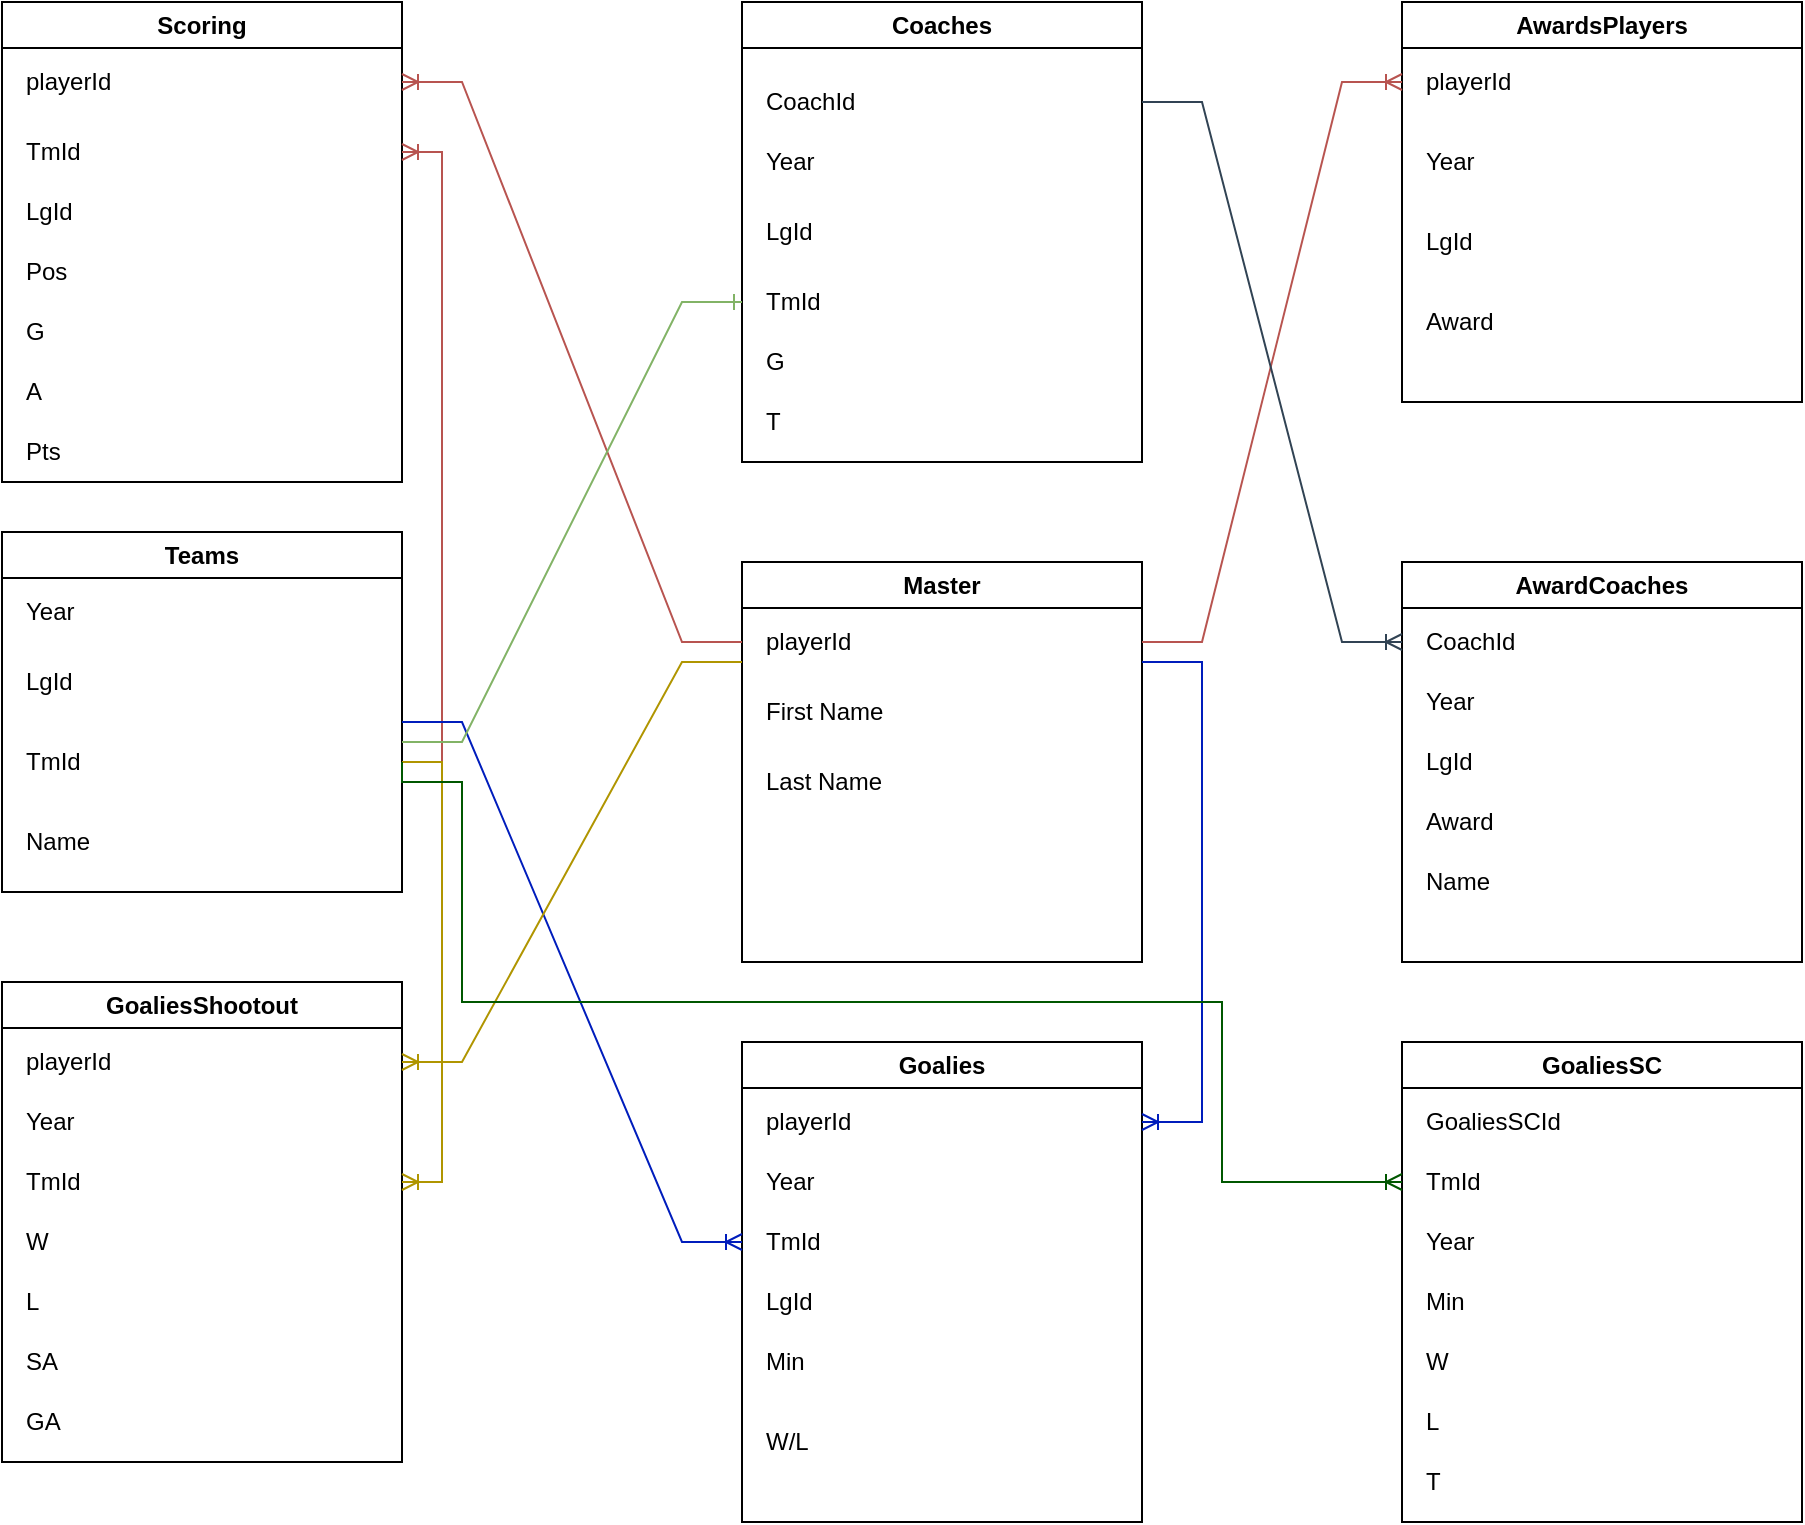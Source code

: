<mxfile version="20.7.4" type="github">
  <diagram name="Page-1" id="9f46799a-70d6-7492-0946-bef42562c5a5">
    <mxGraphModel dx="1468" dy="811" grid="1" gridSize="10" guides="1" tooltips="1" connect="1" arrows="1" fold="1" page="1" pageScale="1" pageWidth="1100" pageHeight="850" background="none" math="0" shadow="0">
      <root>
        <mxCell id="0" />
        <mxCell id="1" parent="0" />
        <mxCell id="FBrM-DPrrFomyVaTWnfu-20" value="Scoring" style="swimlane;whiteSpace=wrap;html=1;" parent="1" vertex="1">
          <mxGeometry x="80" y="70" width="200" height="240" as="geometry" />
        </mxCell>
        <mxCell id="FBrM-DPrrFomyVaTWnfu-21" value="playerId" style="text;html=1;strokeColor=none;fillColor=none;align=left;verticalAlign=middle;whiteSpace=wrap;rounded=0;spacingLeft=10;" parent="FBrM-DPrrFomyVaTWnfu-20" vertex="1">
          <mxGeometry y="20" width="200" height="40" as="geometry" />
        </mxCell>
        <mxCell id="FBrM-DPrrFomyVaTWnfu-22" value="TmId" style="text;html=1;strokeColor=none;fillColor=none;align=left;verticalAlign=middle;whiteSpace=wrap;rounded=0;spacingLeft=10;" parent="FBrM-DPrrFomyVaTWnfu-20" vertex="1">
          <mxGeometry y="60" width="200" height="30" as="geometry" />
        </mxCell>
        <mxCell id="FBrM-DPrrFomyVaTWnfu-23" value="LgId" style="text;html=1;strokeColor=none;fillColor=none;align=left;verticalAlign=middle;whiteSpace=wrap;rounded=0;spacingLeft=10;" parent="FBrM-DPrrFomyVaTWnfu-20" vertex="1">
          <mxGeometry y="90" width="200" height="30" as="geometry" />
        </mxCell>
        <mxCell id="FBrM-DPrrFomyVaTWnfu-24" value="Pos&lt;span style=&quot;color: rgba(0, 0, 0, 0); font-family: monospace; font-size: 0px;&quot;&gt;%3CmxGraphModel%3E%3Croot%3E%3CmxCell%20id%3D%220%22%2F%3E%3CmxCell%20id%3D%221%22%20parent%3D%220%22%2F%3E%3CmxCell%20id%3D%222%22%20value%3D%22LgId%22%20style%3D%22text%3Bhtml%3D1%3BstrokeColor%3Dnone%3BfillColor%3Dnone%3Balign%3Dleft%3BverticalAlign%3Dmiddle%3BwhiteSpace%3Dwrap%3Brounded%3D0%3BspacingLeft%3D10%3B%22%20vertex%3D%221%22%20parent%3D%221%22%3E%3CmxGeometry%20x%3D%2280%22%20y%3D%22160%22%20width%3D%22200%22%20height%3D%2230%22%20as%3D%22geometry%22%2F%3E%3C%2FmxCell%3E%3C%2Froot%3E%3C%2FmxGraphModel%3E&lt;/span&gt;" style="text;html=1;strokeColor=none;fillColor=none;align=left;verticalAlign=middle;whiteSpace=wrap;rounded=0;spacingLeft=10;" parent="FBrM-DPrrFomyVaTWnfu-20" vertex="1">
          <mxGeometry y="120" width="200" height="30" as="geometry" />
        </mxCell>
        <mxCell id="FBrM-DPrrFomyVaTWnfu-25" value="G" style="text;html=1;strokeColor=none;fillColor=none;align=left;verticalAlign=middle;whiteSpace=wrap;rounded=0;spacingLeft=10;" parent="FBrM-DPrrFomyVaTWnfu-20" vertex="1">
          <mxGeometry y="150" width="200" height="30" as="geometry" />
        </mxCell>
        <mxCell id="FBrM-DPrrFomyVaTWnfu-26" value="A" style="text;html=1;strokeColor=none;fillColor=none;align=left;verticalAlign=middle;whiteSpace=wrap;rounded=0;spacingLeft=10;" parent="FBrM-DPrrFomyVaTWnfu-20" vertex="1">
          <mxGeometry y="180" width="200" height="30" as="geometry" />
        </mxCell>
        <mxCell id="FBrM-DPrrFomyVaTWnfu-27" value="Pts" style="text;html=1;strokeColor=none;fillColor=none;align=left;verticalAlign=middle;whiteSpace=wrap;rounded=0;spacingLeft=10;" parent="FBrM-DPrrFomyVaTWnfu-20" vertex="1">
          <mxGeometry y="210" width="200" height="30" as="geometry" />
        </mxCell>
        <mxCell id="FBrM-DPrrFomyVaTWnfu-28" value="" style="edgeStyle=orthogonalEdgeStyle;fontSize=12;html=1;endArrow=ERoneToMany;rounded=0;entryX=1;entryY=0.5;entryDx=0;entryDy=0;exitX=1;exitY=0.5;exitDx=0;exitDy=0;fillColor=#f8cecc;strokeColor=#b85450;" parent="1" source="FBrM-DPrrFomyVaTWnfu-32" target="FBrM-DPrrFomyVaTWnfu-22" edge="1">
          <mxGeometry width="100" height="100" relative="1" as="geometry">
            <mxPoint x="280" y="480" as="sourcePoint" />
            <mxPoint x="100" y="340" as="targetPoint" />
            <Array as="points">
              <mxPoint x="300" y="450" />
              <mxPoint x="300" y="145" />
            </Array>
          </mxGeometry>
        </mxCell>
        <mxCell id="FBrM-DPrrFomyVaTWnfu-29" value="Teams" style="swimlane;whiteSpace=wrap;html=1;" parent="1" vertex="1">
          <mxGeometry x="80" y="335" width="200" height="180" as="geometry">
            <mxRectangle x="80" y="370" width="80" height="30" as="alternateBounds" />
          </mxGeometry>
        </mxCell>
        <mxCell id="FBrM-DPrrFomyVaTWnfu-30" value="Year" style="text;html=1;strokeColor=none;fillColor=none;align=left;verticalAlign=middle;whiteSpace=wrap;rounded=0;spacingLeft=10;" parent="FBrM-DPrrFomyVaTWnfu-29" vertex="1">
          <mxGeometry y="20" width="200" height="40" as="geometry" />
        </mxCell>
        <mxCell id="FBrM-DPrrFomyVaTWnfu-31" value="LgId" style="text;html=1;strokeColor=none;fillColor=none;align=left;verticalAlign=middle;whiteSpace=wrap;rounded=0;spacingLeft=10;" parent="FBrM-DPrrFomyVaTWnfu-29" vertex="1">
          <mxGeometry y="55" width="200" height="40" as="geometry" />
        </mxCell>
        <mxCell id="FBrM-DPrrFomyVaTWnfu-32" value="TmId" style="text;html=1;strokeColor=none;fillColor=none;align=left;verticalAlign=middle;whiteSpace=wrap;rounded=0;spacingLeft=10;" parent="FBrM-DPrrFomyVaTWnfu-29" vertex="1">
          <mxGeometry y="95" width="200" height="40" as="geometry" />
        </mxCell>
        <mxCell id="FBrM-DPrrFomyVaTWnfu-33" value="Name" style="text;html=1;strokeColor=none;fillColor=none;align=left;verticalAlign=middle;whiteSpace=wrap;rounded=0;spacingLeft=10;" parent="FBrM-DPrrFomyVaTWnfu-29" vertex="1">
          <mxGeometry y="135" width="200" height="40" as="geometry" />
        </mxCell>
        <mxCell id="FBrM-DPrrFomyVaTWnfu-34" value="Master" style="swimlane;whiteSpace=wrap;html=1;" parent="1" vertex="1">
          <mxGeometry x="450" y="350" width="200" height="200" as="geometry" />
        </mxCell>
        <mxCell id="FBrM-DPrrFomyVaTWnfu-35" value="playerId" style="text;html=1;strokeColor=none;fillColor=none;align=left;verticalAlign=middle;whiteSpace=wrap;rounded=0;spacingLeft=10;" parent="FBrM-DPrrFomyVaTWnfu-34" vertex="1">
          <mxGeometry y="20" width="200" height="40" as="geometry" />
        </mxCell>
        <mxCell id="FBrM-DPrrFomyVaTWnfu-36" value="First Name" style="text;html=1;strokeColor=none;fillColor=none;align=left;verticalAlign=middle;whiteSpace=wrap;rounded=0;spacingLeft=10;" parent="FBrM-DPrrFomyVaTWnfu-34" vertex="1">
          <mxGeometry y="55" width="200" height="40" as="geometry" />
        </mxCell>
        <mxCell id="FBrM-DPrrFomyVaTWnfu-37" value="Last Name" style="text;html=1;strokeColor=none;fillColor=none;align=left;verticalAlign=middle;whiteSpace=wrap;rounded=0;spacingLeft=10;" parent="FBrM-DPrrFomyVaTWnfu-34" vertex="1">
          <mxGeometry y="90" width="200" height="40" as="geometry" />
        </mxCell>
        <mxCell id="FBrM-DPrrFomyVaTWnfu-38" value="" style="edgeStyle=entityRelationEdgeStyle;fontSize=12;html=1;endArrow=ERoneToMany;rounded=0;entryX=1;entryY=0.5;entryDx=0;entryDy=0;exitX=0;exitY=0.5;exitDx=0;exitDy=0;fillColor=#f8cecc;strokeColor=#b85450;" parent="1" source="FBrM-DPrrFomyVaTWnfu-35" target="FBrM-DPrrFomyVaTWnfu-21" edge="1">
          <mxGeometry width="100" height="100" relative="1" as="geometry">
            <mxPoint x="370" y="120" as="sourcePoint" />
            <mxPoint x="410" y="-10" as="targetPoint" />
          </mxGeometry>
        </mxCell>
        <mxCell id="FBrM-DPrrFomyVaTWnfu-39" value="AwardsPlayers" style="swimlane;whiteSpace=wrap;html=1;" parent="1" vertex="1">
          <mxGeometry x="780" y="70" width="200" height="200" as="geometry" />
        </mxCell>
        <mxCell id="FBrM-DPrrFomyVaTWnfu-40" value="Year" style="text;html=1;strokeColor=none;fillColor=none;align=left;verticalAlign=middle;whiteSpace=wrap;rounded=0;spacingLeft=10;" parent="FBrM-DPrrFomyVaTWnfu-39" vertex="1">
          <mxGeometry y="60" width="200" height="40" as="geometry" />
        </mxCell>
        <mxCell id="FBrM-DPrrFomyVaTWnfu-41" value="LgId" style="text;html=1;strokeColor=none;fillColor=none;align=left;verticalAlign=middle;whiteSpace=wrap;rounded=0;spacingLeft=10;" parent="FBrM-DPrrFomyVaTWnfu-39" vertex="1">
          <mxGeometry y="100" width="200" height="40" as="geometry" />
        </mxCell>
        <mxCell id="FBrM-DPrrFomyVaTWnfu-42" value="Award" style="text;html=1;strokeColor=none;fillColor=none;align=left;verticalAlign=middle;whiteSpace=wrap;rounded=0;spacingLeft=10;" parent="FBrM-DPrrFomyVaTWnfu-39" vertex="1">
          <mxGeometry y="140" width="200" height="40" as="geometry" />
        </mxCell>
        <mxCell id="FBrM-DPrrFomyVaTWnfu-43" value="playerId" style="text;html=1;strokeColor=none;fillColor=none;align=left;verticalAlign=middle;whiteSpace=wrap;rounded=0;spacingLeft=10;" parent="FBrM-DPrrFomyVaTWnfu-39" vertex="1">
          <mxGeometry y="20" width="200" height="40" as="geometry" />
        </mxCell>
        <mxCell id="FBrM-DPrrFomyVaTWnfu-44" value="" style="edgeStyle=entityRelationEdgeStyle;fontSize=12;html=1;endArrow=ERoneToMany;rounded=0;entryX=0;entryY=0.5;entryDx=0;entryDy=0;exitX=1;exitY=0.5;exitDx=0;exitDy=0;fillColor=#f8cecc;strokeColor=#b85450;" parent="1" source="FBrM-DPrrFomyVaTWnfu-35" target="FBrM-DPrrFomyVaTWnfu-43" edge="1">
          <mxGeometry x="0.881" width="100" height="100" relative="1" as="geometry">
            <mxPoint x="620" y="280" as="sourcePoint" />
            <mxPoint x="720" y="180" as="targetPoint" />
            <mxPoint as="offset" />
          </mxGeometry>
        </mxCell>
        <mxCell id="FBrM-DPrrFomyVaTWnfu-45" value="Goalies" style="swimlane;whiteSpace=wrap;html=1;" parent="1" vertex="1">
          <mxGeometry x="450" y="590" width="200" height="240" as="geometry" />
        </mxCell>
        <mxCell id="FBrM-DPrrFomyVaTWnfu-46" value="playerId" style="text;html=1;strokeColor=none;fillColor=none;align=left;verticalAlign=middle;whiteSpace=wrap;rounded=0;spacingLeft=10;" parent="FBrM-DPrrFomyVaTWnfu-45" vertex="1">
          <mxGeometry y="20" width="200" height="40" as="geometry" />
        </mxCell>
        <mxCell id="FBrM-DPrrFomyVaTWnfu-47" value="Year" style="text;html=1;strokeColor=none;fillColor=none;align=left;verticalAlign=middle;whiteSpace=wrap;rounded=0;spacingLeft=10;" parent="FBrM-DPrrFomyVaTWnfu-45" vertex="1">
          <mxGeometry y="50" width="200" height="40" as="geometry" />
        </mxCell>
        <mxCell id="FBrM-DPrrFomyVaTWnfu-48" value="TmId" style="text;html=1;strokeColor=none;fillColor=none;align=left;verticalAlign=middle;whiteSpace=wrap;rounded=0;spacingLeft=10;" parent="FBrM-DPrrFomyVaTWnfu-45" vertex="1">
          <mxGeometry y="80" width="200" height="40" as="geometry" />
        </mxCell>
        <mxCell id="FBrM-DPrrFomyVaTWnfu-49" value="LgId" style="text;html=1;strokeColor=none;fillColor=none;align=left;verticalAlign=middle;whiteSpace=wrap;rounded=0;spacingLeft=10;" parent="FBrM-DPrrFomyVaTWnfu-45" vertex="1">
          <mxGeometry y="110" width="200" height="40" as="geometry" />
        </mxCell>
        <mxCell id="FBrM-DPrrFomyVaTWnfu-50" value="Min" style="text;html=1;strokeColor=none;fillColor=none;align=left;verticalAlign=middle;whiteSpace=wrap;rounded=0;spacingLeft=10;" parent="FBrM-DPrrFomyVaTWnfu-45" vertex="1">
          <mxGeometry y="140" width="200" height="40" as="geometry" />
        </mxCell>
        <mxCell id="FBrM-DPrrFomyVaTWnfu-51" value="W/L" style="text;html=1;strokeColor=none;fillColor=none;align=left;verticalAlign=middle;whiteSpace=wrap;rounded=0;spacingLeft=10;" parent="FBrM-DPrrFomyVaTWnfu-45" vertex="1">
          <mxGeometry y="180" width="200" height="40" as="geometry" />
        </mxCell>
        <mxCell id="FBrM-DPrrFomyVaTWnfu-52" value="" style="edgeStyle=entityRelationEdgeStyle;fontSize=12;html=1;endArrow=ERoneToMany;rounded=0;entryX=0;entryY=0.5;entryDx=0;entryDy=0;exitX=1;exitY=0;exitDx=0;exitDy=0;fillColor=#0050ef;strokeColor=#001DBC;" parent="1" source="FBrM-DPrrFomyVaTWnfu-32" target="FBrM-DPrrFomyVaTWnfu-48" edge="1">
          <mxGeometry x="-1" y="-199" width="100" height="100" relative="1" as="geometry">
            <mxPoint x="520" y="590" as="sourcePoint" />
            <mxPoint x="620" y="490" as="targetPoint" />
            <mxPoint x="-190" y="-139" as="offset" />
          </mxGeometry>
        </mxCell>
        <mxCell id="FBrM-DPrrFomyVaTWnfu-53" value="" style="edgeStyle=orthogonalEdgeStyle;fontSize=12;html=1;endArrow=ERoneToMany;rounded=0;bendable=1;movable=1;fillColor=#0050ef;strokeColor=#001DBC;exitX=1;exitY=0.75;exitDx=0;exitDy=0;entryX=1;entryY=0.5;entryDx=0;entryDy=0;" parent="1" source="FBrM-DPrrFomyVaTWnfu-35" target="FBrM-DPrrFomyVaTWnfu-46" edge="1">
          <mxGeometry x="-1" y="-110" width="100" height="100" relative="1" as="geometry">
            <mxPoint x="680" y="425" as="sourcePoint" />
            <mxPoint x="680" y="665" as="targetPoint" />
            <Array as="points">
              <mxPoint x="680" y="400" />
              <mxPoint x="680" y="630" />
            </Array>
            <mxPoint x="-110" y="-100" as="offset" />
          </mxGeometry>
        </mxCell>
        <mxCell id="aWgrmvi0tC9B05aP7XfA-1" value="GoaliesShootout" style="swimlane;whiteSpace=wrap;html=1;" parent="1" vertex="1">
          <mxGeometry x="80" y="560" width="200" height="240" as="geometry" />
        </mxCell>
        <mxCell id="aWgrmvi0tC9B05aP7XfA-2" value="playerId" style="text;html=1;strokeColor=none;fillColor=none;align=left;verticalAlign=middle;whiteSpace=wrap;rounded=0;spacingLeft=10;" parent="aWgrmvi0tC9B05aP7XfA-1" vertex="1">
          <mxGeometry y="20" width="200" height="40" as="geometry" />
        </mxCell>
        <mxCell id="aWgrmvi0tC9B05aP7XfA-3" value="Year" style="text;html=1;strokeColor=none;fillColor=none;align=left;verticalAlign=middle;whiteSpace=wrap;rounded=0;spacingLeft=10;" parent="aWgrmvi0tC9B05aP7XfA-1" vertex="1">
          <mxGeometry y="50" width="200" height="40" as="geometry" />
        </mxCell>
        <mxCell id="aWgrmvi0tC9B05aP7XfA-4" value="TmId" style="text;html=1;strokeColor=none;fillColor=none;align=left;verticalAlign=middle;whiteSpace=wrap;rounded=0;spacingLeft=10;" parent="aWgrmvi0tC9B05aP7XfA-1" vertex="1">
          <mxGeometry y="80" width="200" height="40" as="geometry" />
        </mxCell>
        <mxCell id="aWgrmvi0tC9B05aP7XfA-5" value="W" style="text;html=1;strokeColor=none;fillColor=none;align=left;verticalAlign=middle;whiteSpace=wrap;rounded=0;spacingLeft=10;" parent="aWgrmvi0tC9B05aP7XfA-1" vertex="1">
          <mxGeometry y="110" width="200" height="40" as="geometry" />
        </mxCell>
        <mxCell id="aWgrmvi0tC9B05aP7XfA-6" value="L" style="text;html=1;strokeColor=none;fillColor=none;align=left;verticalAlign=middle;whiteSpace=wrap;rounded=0;spacingLeft=10;" parent="aWgrmvi0tC9B05aP7XfA-1" vertex="1">
          <mxGeometry y="140" width="200" height="40" as="geometry" />
        </mxCell>
        <mxCell id="aWgrmvi0tC9B05aP7XfA-7" value="SA" style="text;html=1;strokeColor=none;fillColor=none;align=left;verticalAlign=middle;whiteSpace=wrap;rounded=0;spacingLeft=10;" parent="aWgrmvi0tC9B05aP7XfA-1" vertex="1">
          <mxGeometry y="170" width="200" height="40" as="geometry" />
        </mxCell>
        <mxCell id="aWgrmvi0tC9B05aP7XfA-8" value="GA" style="text;html=1;strokeColor=none;fillColor=none;align=left;verticalAlign=middle;whiteSpace=wrap;rounded=0;spacingLeft=10;" parent="aWgrmvi0tC9B05aP7XfA-1" vertex="1">
          <mxGeometry y="200" width="200" height="40" as="geometry" />
        </mxCell>
        <mxCell id="aWgrmvi0tC9B05aP7XfA-10" value="" style="edgeStyle=entityRelationEdgeStyle;fontSize=12;html=1;endArrow=ERoneToMany;rounded=0;entryX=1;entryY=0.5;entryDx=0;entryDy=0;exitX=0;exitY=0.75;exitDx=0;exitDy=0;fillColor=#e3c800;strokeColor=#B09500;" parent="1" source="FBrM-DPrrFomyVaTWnfu-35" target="aWgrmvi0tC9B05aP7XfA-2" edge="1">
          <mxGeometry x="-1" width="100" height="100" relative="1" as="geometry">
            <mxPoint x="330" y="600" as="sourcePoint" />
            <mxPoint x="430" y="500" as="targetPoint" />
            <mxPoint as="offset" />
          </mxGeometry>
        </mxCell>
        <mxCell id="aWgrmvi0tC9B05aP7XfA-11" value="" style="edgeStyle=orthogonalEdgeStyle;fontSize=12;html=1;endArrow=ERoneToMany;rounded=0;entryX=1;entryY=0.5;entryDx=0;entryDy=0;fillColor=#e3c800;strokeColor=#B09500;" parent="1" target="aWgrmvi0tC9B05aP7XfA-4" edge="1">
          <mxGeometry width="100" height="100" relative="1" as="geometry">
            <mxPoint x="280" y="450" as="sourcePoint" />
            <mxPoint x="440" y="490" as="targetPoint" />
            <Array as="points">
              <mxPoint x="300" y="450" />
              <mxPoint x="300" y="660" />
            </Array>
          </mxGeometry>
        </mxCell>
        <mxCell id="pewH3cqpHoCs7dBxOEfH-1" value="GoaliesSC" style="swimlane;whiteSpace=wrap;html=1;" vertex="1" parent="1">
          <mxGeometry x="780" y="590" width="200" height="240" as="geometry" />
        </mxCell>
        <mxCell id="pewH3cqpHoCs7dBxOEfH-5" value="Year" style="text;html=1;strokeColor=none;fillColor=none;align=left;verticalAlign=middle;whiteSpace=wrap;rounded=0;spacingLeft=10;" vertex="1" parent="pewH3cqpHoCs7dBxOEfH-1">
          <mxGeometry y="80" width="200" height="40" as="geometry" />
        </mxCell>
        <mxCell id="pewH3cqpHoCs7dBxOEfH-6" value="Min" style="text;html=1;strokeColor=none;fillColor=none;align=left;verticalAlign=middle;whiteSpace=wrap;rounded=0;spacingLeft=10;" vertex="1" parent="pewH3cqpHoCs7dBxOEfH-1">
          <mxGeometry y="110" width="200" height="40" as="geometry" />
        </mxCell>
        <mxCell id="pewH3cqpHoCs7dBxOEfH-7" value="W" style="text;html=1;strokeColor=none;fillColor=none;align=left;verticalAlign=middle;whiteSpace=wrap;rounded=0;spacingLeft=10;" vertex="1" parent="pewH3cqpHoCs7dBxOEfH-1">
          <mxGeometry y="140" width="200" height="40" as="geometry" />
        </mxCell>
        <mxCell id="pewH3cqpHoCs7dBxOEfH-8" value="L" style="text;html=1;strokeColor=none;fillColor=none;align=left;verticalAlign=middle;whiteSpace=wrap;rounded=0;spacingLeft=10;" vertex="1" parent="pewH3cqpHoCs7dBxOEfH-1">
          <mxGeometry y="170" width="200" height="40" as="geometry" />
        </mxCell>
        <mxCell id="pewH3cqpHoCs7dBxOEfH-9" value="T" style="text;html=1;strokeColor=none;fillColor=none;align=left;verticalAlign=middle;whiteSpace=wrap;rounded=0;spacingLeft=10;" vertex="1" parent="pewH3cqpHoCs7dBxOEfH-1">
          <mxGeometry y="200" width="200" height="40" as="geometry" />
        </mxCell>
        <mxCell id="pewH3cqpHoCs7dBxOEfH-10" value="TmId" style="text;html=1;strokeColor=none;fillColor=none;align=left;verticalAlign=middle;whiteSpace=wrap;rounded=0;spacingLeft=10;" vertex="1" parent="pewH3cqpHoCs7dBxOEfH-1">
          <mxGeometry y="50" width="200" height="40" as="geometry" />
        </mxCell>
        <mxCell id="pewH3cqpHoCs7dBxOEfH-11" value="GoaliesSCId" style="text;html=1;strokeColor=none;fillColor=none;align=left;verticalAlign=middle;whiteSpace=wrap;rounded=0;spacingLeft=10;" vertex="1" parent="pewH3cqpHoCs7dBxOEfH-1">
          <mxGeometry y="20" width="200" height="40" as="geometry" />
        </mxCell>
        <mxCell id="pewH3cqpHoCs7dBxOEfH-12" value="" style="edgeStyle=orthogonalEdgeStyle;fontSize=12;html=1;endArrow=ERoneToMany;rounded=0;exitX=1;exitY=0.5;exitDx=0;exitDy=0;entryX=0;entryY=0.5;entryDx=0;entryDy=0;fillColor=#008a00;strokeColor=#005700;" edge="1" parent="1" source="FBrM-DPrrFomyVaTWnfu-32" target="pewH3cqpHoCs7dBxOEfH-10">
          <mxGeometry width="100" height="100" relative="1" as="geometry">
            <mxPoint x="660" y="630" as="sourcePoint" />
            <mxPoint x="730" y="520" as="targetPoint" />
            <Array as="points">
              <mxPoint x="280" y="460" />
              <mxPoint x="310" y="460" />
              <mxPoint x="310" y="570" />
              <mxPoint x="690" y="570" />
              <mxPoint x="690" y="660" />
            </Array>
          </mxGeometry>
        </mxCell>
        <mxCell id="pewH3cqpHoCs7dBxOEfH-13" value="Coaches" style="swimlane;whiteSpace=wrap;html=1;" vertex="1" parent="1">
          <mxGeometry x="450" y="70" width="200" height="230" as="geometry" />
        </mxCell>
        <mxCell id="pewH3cqpHoCs7dBxOEfH-14" value="Year" style="text;html=1;strokeColor=none;fillColor=none;align=left;verticalAlign=middle;whiteSpace=wrap;rounded=0;spacingLeft=10;" vertex="1" parent="pewH3cqpHoCs7dBxOEfH-13">
          <mxGeometry y="60" width="200" height="40" as="geometry" />
        </mxCell>
        <mxCell id="pewH3cqpHoCs7dBxOEfH-15" value="LgId" style="text;html=1;strokeColor=none;fillColor=none;align=left;verticalAlign=middle;whiteSpace=wrap;rounded=0;spacingLeft=10;" vertex="1" parent="pewH3cqpHoCs7dBxOEfH-13">
          <mxGeometry y="95" width="200" height="40" as="geometry" />
        </mxCell>
        <mxCell id="pewH3cqpHoCs7dBxOEfH-16" value="TmId" style="text;html=1;strokeColor=none;fillColor=none;align=left;verticalAlign=middle;whiteSpace=wrap;rounded=0;spacingLeft=10;" vertex="1" parent="pewH3cqpHoCs7dBxOEfH-13">
          <mxGeometry y="130" width="200" height="40" as="geometry" />
        </mxCell>
        <mxCell id="pewH3cqpHoCs7dBxOEfH-17" value="G" style="text;html=1;strokeColor=none;fillColor=none;align=left;verticalAlign=middle;whiteSpace=wrap;rounded=0;spacingLeft=10;" vertex="1" parent="pewH3cqpHoCs7dBxOEfH-13">
          <mxGeometry y="160" width="200" height="40" as="geometry" />
        </mxCell>
        <mxCell id="pewH3cqpHoCs7dBxOEfH-18" value="T" style="text;html=1;strokeColor=none;fillColor=none;align=left;verticalAlign=middle;whiteSpace=wrap;rounded=0;spacingLeft=10;" vertex="1" parent="pewH3cqpHoCs7dBxOEfH-13">
          <mxGeometry y="190" width="200" height="40" as="geometry" />
        </mxCell>
        <mxCell id="pewH3cqpHoCs7dBxOEfH-19" value="CoachId" style="text;html=1;strokeColor=none;fillColor=none;align=left;verticalAlign=middle;whiteSpace=wrap;rounded=0;spacingLeft=10;" vertex="1" parent="pewH3cqpHoCs7dBxOEfH-13">
          <mxGeometry y="30" width="200" height="40" as="geometry" />
        </mxCell>
        <mxCell id="pewH3cqpHoCs7dBxOEfH-21" value="" style="edgeStyle=entityRelationEdgeStyle;fontSize=12;html=1;endArrow=ERone;endFill=1;rounded=0;fillColor=#d5e8d4;strokeColor=#82b366;exitX=1;exitY=0.25;exitDx=0;exitDy=0;" edge="1" parent="1" source="FBrM-DPrrFomyVaTWnfu-32">
          <mxGeometry width="100" height="100" relative="1" as="geometry">
            <mxPoint x="280" y="450" as="sourcePoint" />
            <mxPoint x="450" y="220" as="targetPoint" />
          </mxGeometry>
        </mxCell>
        <mxCell id="pewH3cqpHoCs7dBxOEfH-22" value="AwardCoaches" style="swimlane;whiteSpace=wrap;html=1;" vertex="1" parent="1">
          <mxGeometry x="780" y="350" width="200" height="200" as="geometry" />
        </mxCell>
        <mxCell id="pewH3cqpHoCs7dBxOEfH-23" value="CoachId" style="text;html=1;strokeColor=none;fillColor=none;align=left;verticalAlign=middle;whiteSpace=wrap;rounded=0;spacingLeft=10;" vertex="1" parent="pewH3cqpHoCs7dBxOEfH-22">
          <mxGeometry y="20" width="200" height="40" as="geometry" />
        </mxCell>
        <mxCell id="pewH3cqpHoCs7dBxOEfH-24" value="Year" style="text;html=1;strokeColor=none;fillColor=none;align=left;verticalAlign=middle;whiteSpace=wrap;rounded=0;spacingLeft=10;" vertex="1" parent="pewH3cqpHoCs7dBxOEfH-22">
          <mxGeometry y="50" width="200" height="40" as="geometry" />
        </mxCell>
        <mxCell id="pewH3cqpHoCs7dBxOEfH-25" value="LgId" style="text;html=1;strokeColor=none;fillColor=none;align=left;verticalAlign=middle;whiteSpace=wrap;rounded=0;spacingLeft=10;" vertex="1" parent="pewH3cqpHoCs7dBxOEfH-22">
          <mxGeometry y="80" width="200" height="40" as="geometry" />
        </mxCell>
        <mxCell id="pewH3cqpHoCs7dBxOEfH-26" value="Award" style="text;html=1;strokeColor=none;fillColor=none;align=left;verticalAlign=middle;whiteSpace=wrap;rounded=0;spacingLeft=10;" vertex="1" parent="pewH3cqpHoCs7dBxOEfH-22">
          <mxGeometry y="110" width="200" height="40" as="geometry" />
        </mxCell>
        <mxCell id="pewH3cqpHoCs7dBxOEfH-27" value="Name" style="text;html=1;strokeColor=none;fillColor=none;align=left;verticalAlign=middle;whiteSpace=wrap;rounded=0;spacingLeft=10;" vertex="1" parent="pewH3cqpHoCs7dBxOEfH-22">
          <mxGeometry y="140" width="200" height="40" as="geometry" />
        </mxCell>
        <mxCell id="pewH3cqpHoCs7dBxOEfH-28" value="" style="edgeStyle=entityRelationEdgeStyle;fontSize=12;html=1;endArrow=ERoneToMany;rounded=0;entryX=0;entryY=0.5;entryDx=0;entryDy=0;exitX=1;exitY=0.5;exitDx=0;exitDy=0;fillColor=#647687;strokeColor=#314354;" edge="1" parent="1" source="pewH3cqpHoCs7dBxOEfH-19" target="pewH3cqpHoCs7dBxOEfH-23">
          <mxGeometry width="100" height="100" relative="1" as="geometry">
            <mxPoint x="660" y="360" as="sourcePoint" />
            <mxPoint x="760" y="260" as="targetPoint" />
          </mxGeometry>
        </mxCell>
      </root>
    </mxGraphModel>
  </diagram>
</mxfile>
